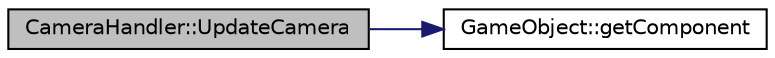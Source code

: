 digraph "CameraHandler::UpdateCamera"
{
  edge [fontname="Helvetica",fontsize="10",labelfontname="Helvetica",labelfontsize="10"];
  node [fontname="Helvetica",fontsize="10",shape=record];
  rankdir="LR";
  Node14 [label="CameraHandler::UpdateCamera",height=0.2,width=0.4,color="black", fillcolor="grey75", style="filled", fontcolor="black"];
  Node14 -> Node15 [color="midnightblue",fontsize="10",style="solid",fontname="Helvetica"];
  Node15 [label="GameObject::getComponent",height=0.2,width=0.4,color="black", fillcolor="white", style="filled",URL="$class_game_object.html#aa84b88e86847087180fba0270a0d63ff"];
}
